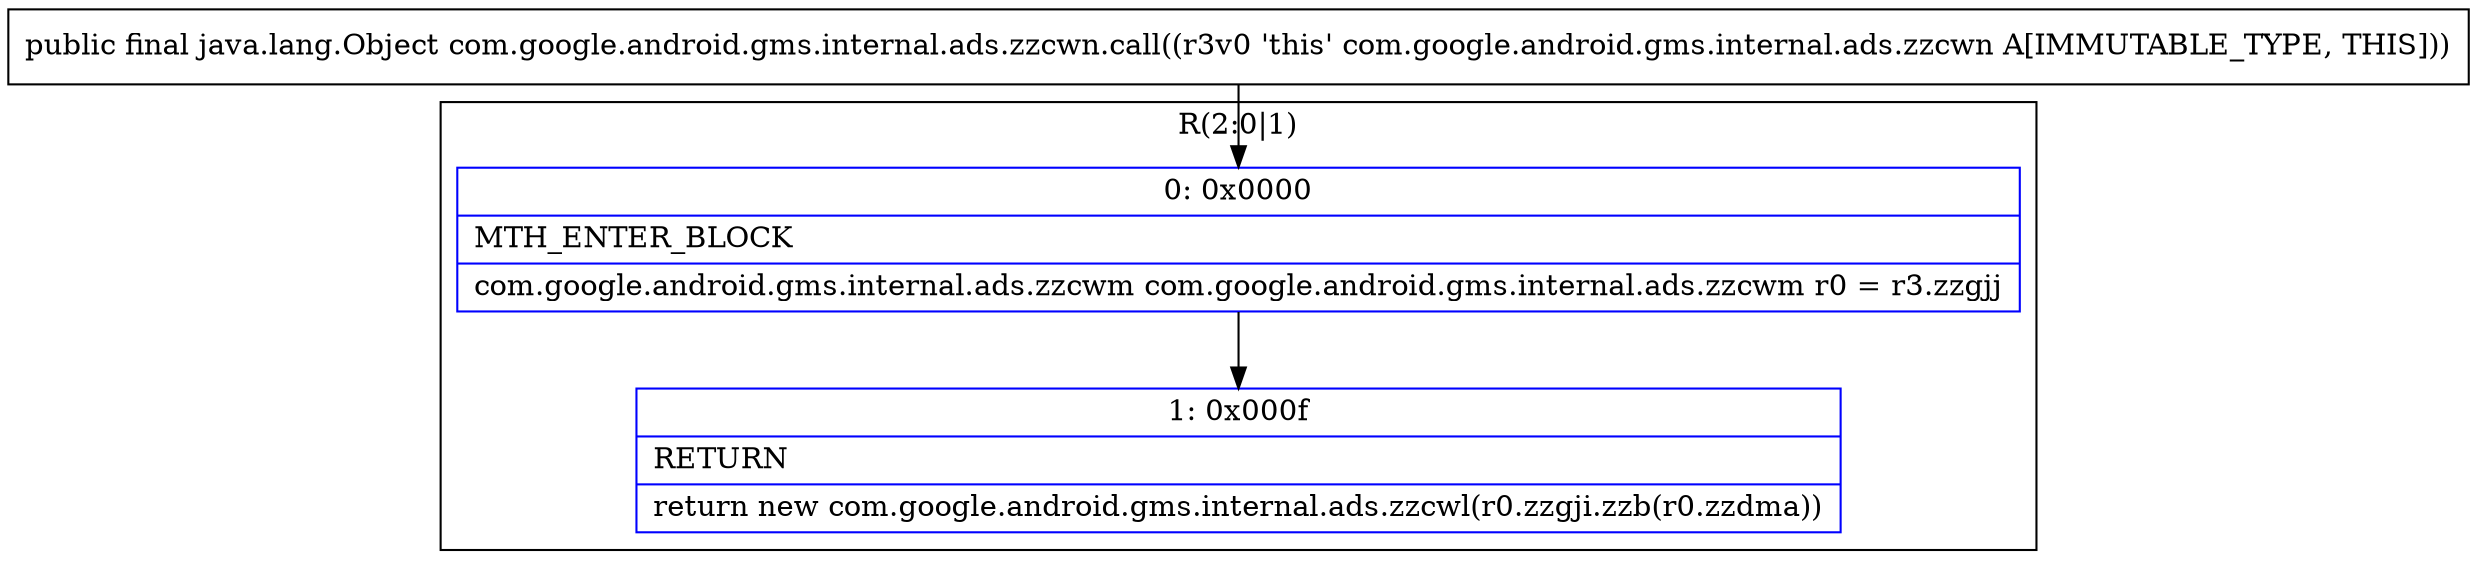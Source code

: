 digraph "CFG forcom.google.android.gms.internal.ads.zzcwn.call()Ljava\/lang\/Object;" {
subgraph cluster_Region_220870625 {
label = "R(2:0|1)";
node [shape=record,color=blue];
Node_0 [shape=record,label="{0\:\ 0x0000|MTH_ENTER_BLOCK\l|com.google.android.gms.internal.ads.zzcwm com.google.android.gms.internal.ads.zzcwm r0 = r3.zzgjj\l}"];
Node_1 [shape=record,label="{1\:\ 0x000f|RETURN\l|return new com.google.android.gms.internal.ads.zzcwl(r0.zzgji.zzb(r0.zzdma))\l}"];
}
MethodNode[shape=record,label="{public final java.lang.Object com.google.android.gms.internal.ads.zzcwn.call((r3v0 'this' com.google.android.gms.internal.ads.zzcwn A[IMMUTABLE_TYPE, THIS])) }"];
MethodNode -> Node_0;
Node_0 -> Node_1;
}

